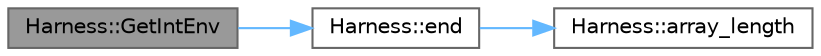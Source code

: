 digraph "Harness::GetIntEnv"
{
 // LATEX_PDF_SIZE
  bgcolor="transparent";
  edge [fontname=Helvetica,fontsize=10,labelfontname=Helvetica,labelfontsize=10];
  node [fontname=Helvetica,fontsize=10,shape=box,height=0.2,width=0.4];
  rankdir="LR";
  Node1 [id="Node000001",label="Harness::GetIntEnv",height=0.2,width=0.4,color="gray40", fillcolor="grey60", style="filled", fontcolor="black",tooltip=" "];
  Node1 -> Node2 [id="edge3_Node000001_Node000002",color="steelblue1",style="solid",tooltip=" "];
  Node2 [id="Node000002",label="Harness::end",height=0.2,width=0.4,color="grey40", fillcolor="white", style="filled",URL="$namespace_harness.html#ab1be15de63e4c94f6f879c6ef290f4a5",tooltip=" "];
  Node2 -> Node3 [id="edge4_Node000002_Node000003",color="steelblue1",style="solid",tooltip=" "];
  Node3 [id="Node000003",label="Harness::array_length",height=0.2,width=0.4,color="grey40", fillcolor="white", style="filled",URL="$namespace_harness.html#ab206cca6eab4aa536242981c7c4f3e3c",tooltip=" "];
}
